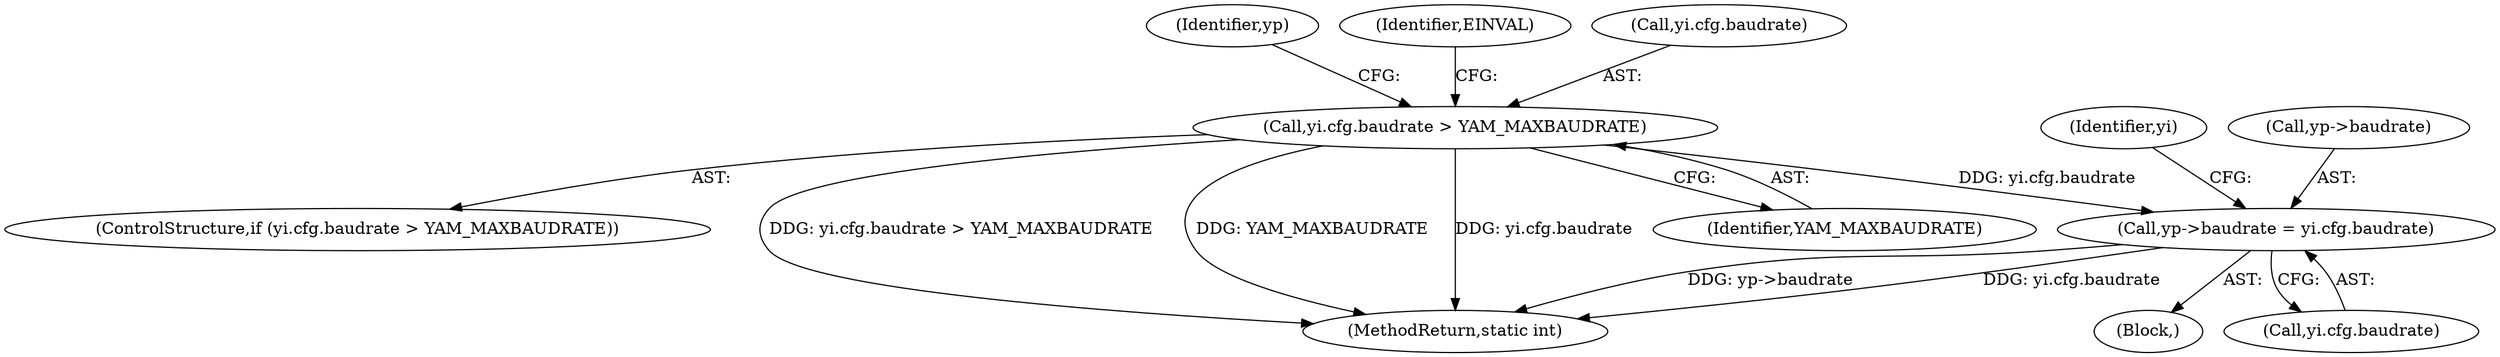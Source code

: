 digraph "0_linux_8e3fbf870481eb53b2d3a322d1fc395ad8b367ed@pointer" {
"1000408" [label="(Call,yp->baudrate = yi.cfg.baudrate)"];
"1000398" [label="(Call,yi.cfg.baudrate > YAM_MAXBAUDRATE)"];
"1000404" [label="(Identifier,YAM_MAXBAUDRATE)"];
"1000396" [label="(Block,)"];
"1000397" [label="(ControlStructure,if (yi.cfg.baudrate > YAM_MAXBAUDRATE))"];
"1000421" [label="(Identifier,yi)"];
"1000410" [label="(Identifier,yp)"];
"1000407" [label="(Identifier,EINVAL)"];
"1000724" [label="(MethodReturn,static int)"];
"1000398" [label="(Call,yi.cfg.baudrate > YAM_MAXBAUDRATE)"];
"1000399" [label="(Call,yi.cfg.baudrate)"];
"1000412" [label="(Call,yi.cfg.baudrate)"];
"1000408" [label="(Call,yp->baudrate = yi.cfg.baudrate)"];
"1000409" [label="(Call,yp->baudrate)"];
"1000408" -> "1000396"  [label="AST: "];
"1000408" -> "1000412"  [label="CFG: "];
"1000409" -> "1000408"  [label="AST: "];
"1000412" -> "1000408"  [label="AST: "];
"1000421" -> "1000408"  [label="CFG: "];
"1000408" -> "1000724"  [label="DDG: yp->baudrate"];
"1000408" -> "1000724"  [label="DDG: yi.cfg.baudrate"];
"1000398" -> "1000408"  [label="DDG: yi.cfg.baudrate"];
"1000398" -> "1000397"  [label="AST: "];
"1000398" -> "1000404"  [label="CFG: "];
"1000399" -> "1000398"  [label="AST: "];
"1000404" -> "1000398"  [label="AST: "];
"1000407" -> "1000398"  [label="CFG: "];
"1000410" -> "1000398"  [label="CFG: "];
"1000398" -> "1000724"  [label="DDG: yi.cfg.baudrate > YAM_MAXBAUDRATE"];
"1000398" -> "1000724"  [label="DDG: YAM_MAXBAUDRATE"];
"1000398" -> "1000724"  [label="DDG: yi.cfg.baudrate"];
}
